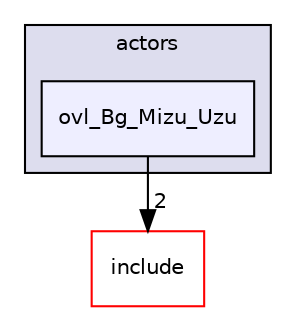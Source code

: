 digraph "src/overlays/actors/ovl_Bg_Mizu_Uzu" {
  compound=true
  node [ fontsize="10", fontname="Helvetica"];
  edge [ labelfontsize="10", labelfontname="Helvetica"];
  subgraph clusterdir_e93473484be31ce7bcb356bd643a22f8 {
    graph [ bgcolor="#ddddee", pencolor="black", label="actors" fontname="Helvetica", fontsize="10", URL="dir_e93473484be31ce7bcb356bd643a22f8.html"]
  dir_192c351236b3f93d4ac5ed08e53b2cdc [shape=box, label="ovl_Bg_Mizu_Uzu", style="filled", fillcolor="#eeeeff", pencolor="black", URL="dir_192c351236b3f93d4ac5ed08e53b2cdc.html"];
  }
  dir_d44c64559bbebec7f509842c48db8b23 [shape=box label="include" fillcolor="white" style="filled" color="red" URL="dir_d44c64559bbebec7f509842c48db8b23.html"];
  dir_192c351236b3f93d4ac5ed08e53b2cdc->dir_d44c64559bbebec7f509842c48db8b23 [headlabel="2", labeldistance=1.5 headhref="dir_000085_000000.html"];
}
